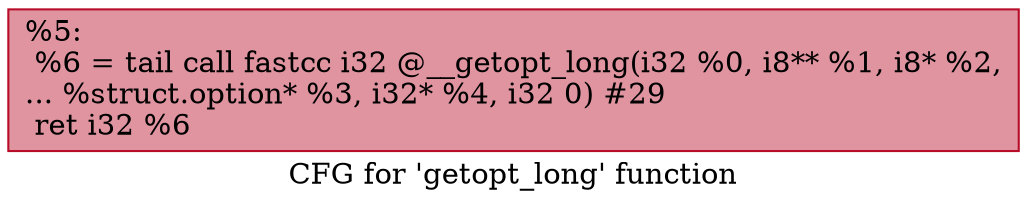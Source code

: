 digraph "CFG for 'getopt_long' function" {
	label="CFG for 'getopt_long' function";

	Node0x1904f60 [shape=record,color="#b70d28ff", style=filled, fillcolor="#b70d2870",label="{%5:\l  %6 = tail call fastcc i32 @__getopt_long(i32 %0, i8** %1, i8* %2,\l... %struct.option* %3, i32* %4, i32 0) #29\l  ret i32 %6\l}"];
}

